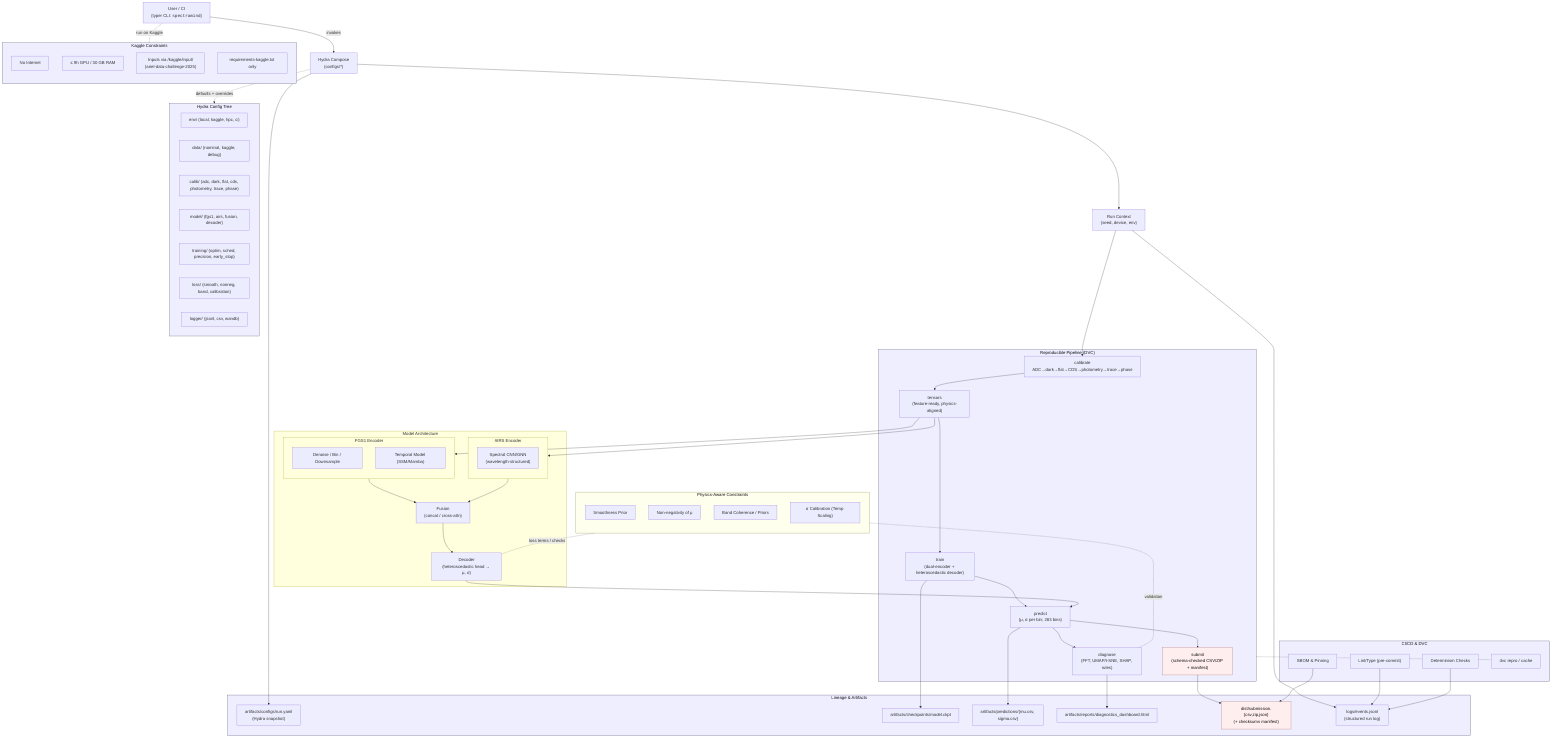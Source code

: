 %% SpectraMind V50 — Architecture Overview (Mermaid)
%% Works on GitHub + MkDocs mermaid plugin

flowchart TD

%% ─────────────────────────────────────────────────────────────
%% L1: Orchestration & Config
%% ─────────────────────────────────────────────────────────────
A["User / CI<br/>(typer CLI: <code>spectramind</code>)"] -->|invokes| B["Hydra Compose<br/>(configs/*)"]
B --> C["Run Context<br/>(seed, device, env)"]

subgraph CFG["Hydra Config Tree"]
direction LR
  CFG1["env/ (local, kaggle, hpc, ci)"]
  CFG2["data/ (nominal, kaggle, debug)"]
  CFG3["calib/ (adc, dark, flat, cds, photometry, trace, phase)"]
  CFG4["model/ (fgs1, airs, fusion, decoder)"]
  CFG5["training/ (optim, sched, precision, early_stop)"]
  CFG6["loss/ (smooth, nonneg, band, calibration)"]
  CFG7["logger/ (jsonl, csv, wandb)"]
end

B -. defaults + overrides .-> CFG

%% ─────────────────────────────────────────────────────────────
%% L2: DVC Pipeline Stages
%% ─────────────────────────────────────────────────────────────
subgraph DVC["Reproducible Pipeline (DVC)"]
direction TB
  P1["calibrate<br/>ADC→dark→flat→CDS→photometry→trace→phase"]
  P2["tensors<br/>(feature-ready, physics-aligned)"]
  P3["train<br/>(dual-encoder + heteroscedastic decoder)"]
  P4["predict<br/>(μ, σ per bin; 283 bins)"]
  P5["diagnose<br/>(FFT, UMAP/t-SNE, SHAP, rules)"]
  P6["submit<br/>(schema-checked CSV/ZIP + manifest)"]

  P1 --> P2 --> P3 --> P4
  P4 --> P5
  P4 --> P6
end

C --> P1

%% ─────────────────────────────────────────────────────────────
%% L3: Model Blocks
%% ─────────────────────────────────────────────────────────────
subgraph M["Model Architecture"]
direction LR

  subgraph E1["FGS1 Encoder"]
  direction TB
    E1a["Denoise / Bin / Downsample"]
    E1b["Temporal Model (SSM/Mamba)"]
  end

  subgraph E2["AIRS Encoder"]
  direction TB
    E2a["Spectral CNN/GNN<br/>(wavelength-structured)"]
  end

  FUS["Fusion<br/>(concat / cross-attn)"]
  DEC["Decoder<br/>(heteroscedastic head → μ, σ)"]
end

P2 --> E1
P2 --> E2
E1 --> FUS
E2 --> FUS
FUS --> DEC
DEC --> P4

%% ─────────────────────────────────────────────────────────────
%% L4: Constraints & Calibration
%% ─────────────────────────────────────────────────────────────
subgraph PHY["Physics-Aware Constraints"]
direction TB
  L1c["Smoothness Prior"]
  L2c["Non-negativity of μ"]
  L3c["Band Coherence / Priors"]
  L4c["σ Calibration (Temp Scaling)"]
end

PHY -. loss terms / checks .- DEC
PHY -. validation .- P5

%% ─────────────────────────────────────────────────────────────
%% L5: Artifacts, Lineage & CI
%% ─────────────────────────────────────────────────────────────
subgraph ART["Lineage & Artifacts"]
direction TB
  A1["artifacts/configs/run.yaml<br/>(Hydra snapshot)"]
  A2["artifacts/checkpoints/model.ckpt"]
  A3["artifacts/predictions/{mu.csv, sigma.csv}"]
  A4["artifacts/reports/diagnostics_dashboard.html"]
  A5["dist/submission.{csv,zip,json}<br/>(+ checksums manifest)"]
  A6["logs/events.jsonl<br/>(structured run log)"]
end

B --> A1
P3 --> A2
P4 --> A3
P5 --> A4
P6 --> A5
C  --> A6

%% ─────────────────────────────────────────────────────────────
%% L6: Guardrails & Platform
%% ─────────────────────────────────────────────────────────────
subgraph KG["Kaggle Constraints"]
direction TB
  KG1["No Internet"]
  KG2["≤ 9h GPU / 30 GB RAM"]
  KG3["Inputs via /kaggle/input/<br/>(ariel-data-challenge-2025)"]
  KG4["requirements-kaggle.txt only"]
end

subgraph CI["CI/CD & DVC"]
direction TB
  CI1["Lint/Type (pre-commit)"]
  CI2["Determinism Checks"]
  CI3["SBOM & Pinning"]
  CI4["dvc repro / cache"]
end

A -. run on Kaggle .- KG
DVC -. caching & hashes .- CI4
CI1 --> A6
CI2 --> A6
CI3 --> A5

%% Styling (safe for GitHub)
classDef dim fill:#eef,stroke:#446,stroke-width:1px,color:#111;
classDef hot fill:#ffe,stroke:#884,stroke-width:1px,color:#111;
classDef red fill:#fee,stroke:#a66,stroke-width:1px,color:#111;

class DVC,CFG,ART,CI,KG dim
class PHY hot
class P6,A5 red